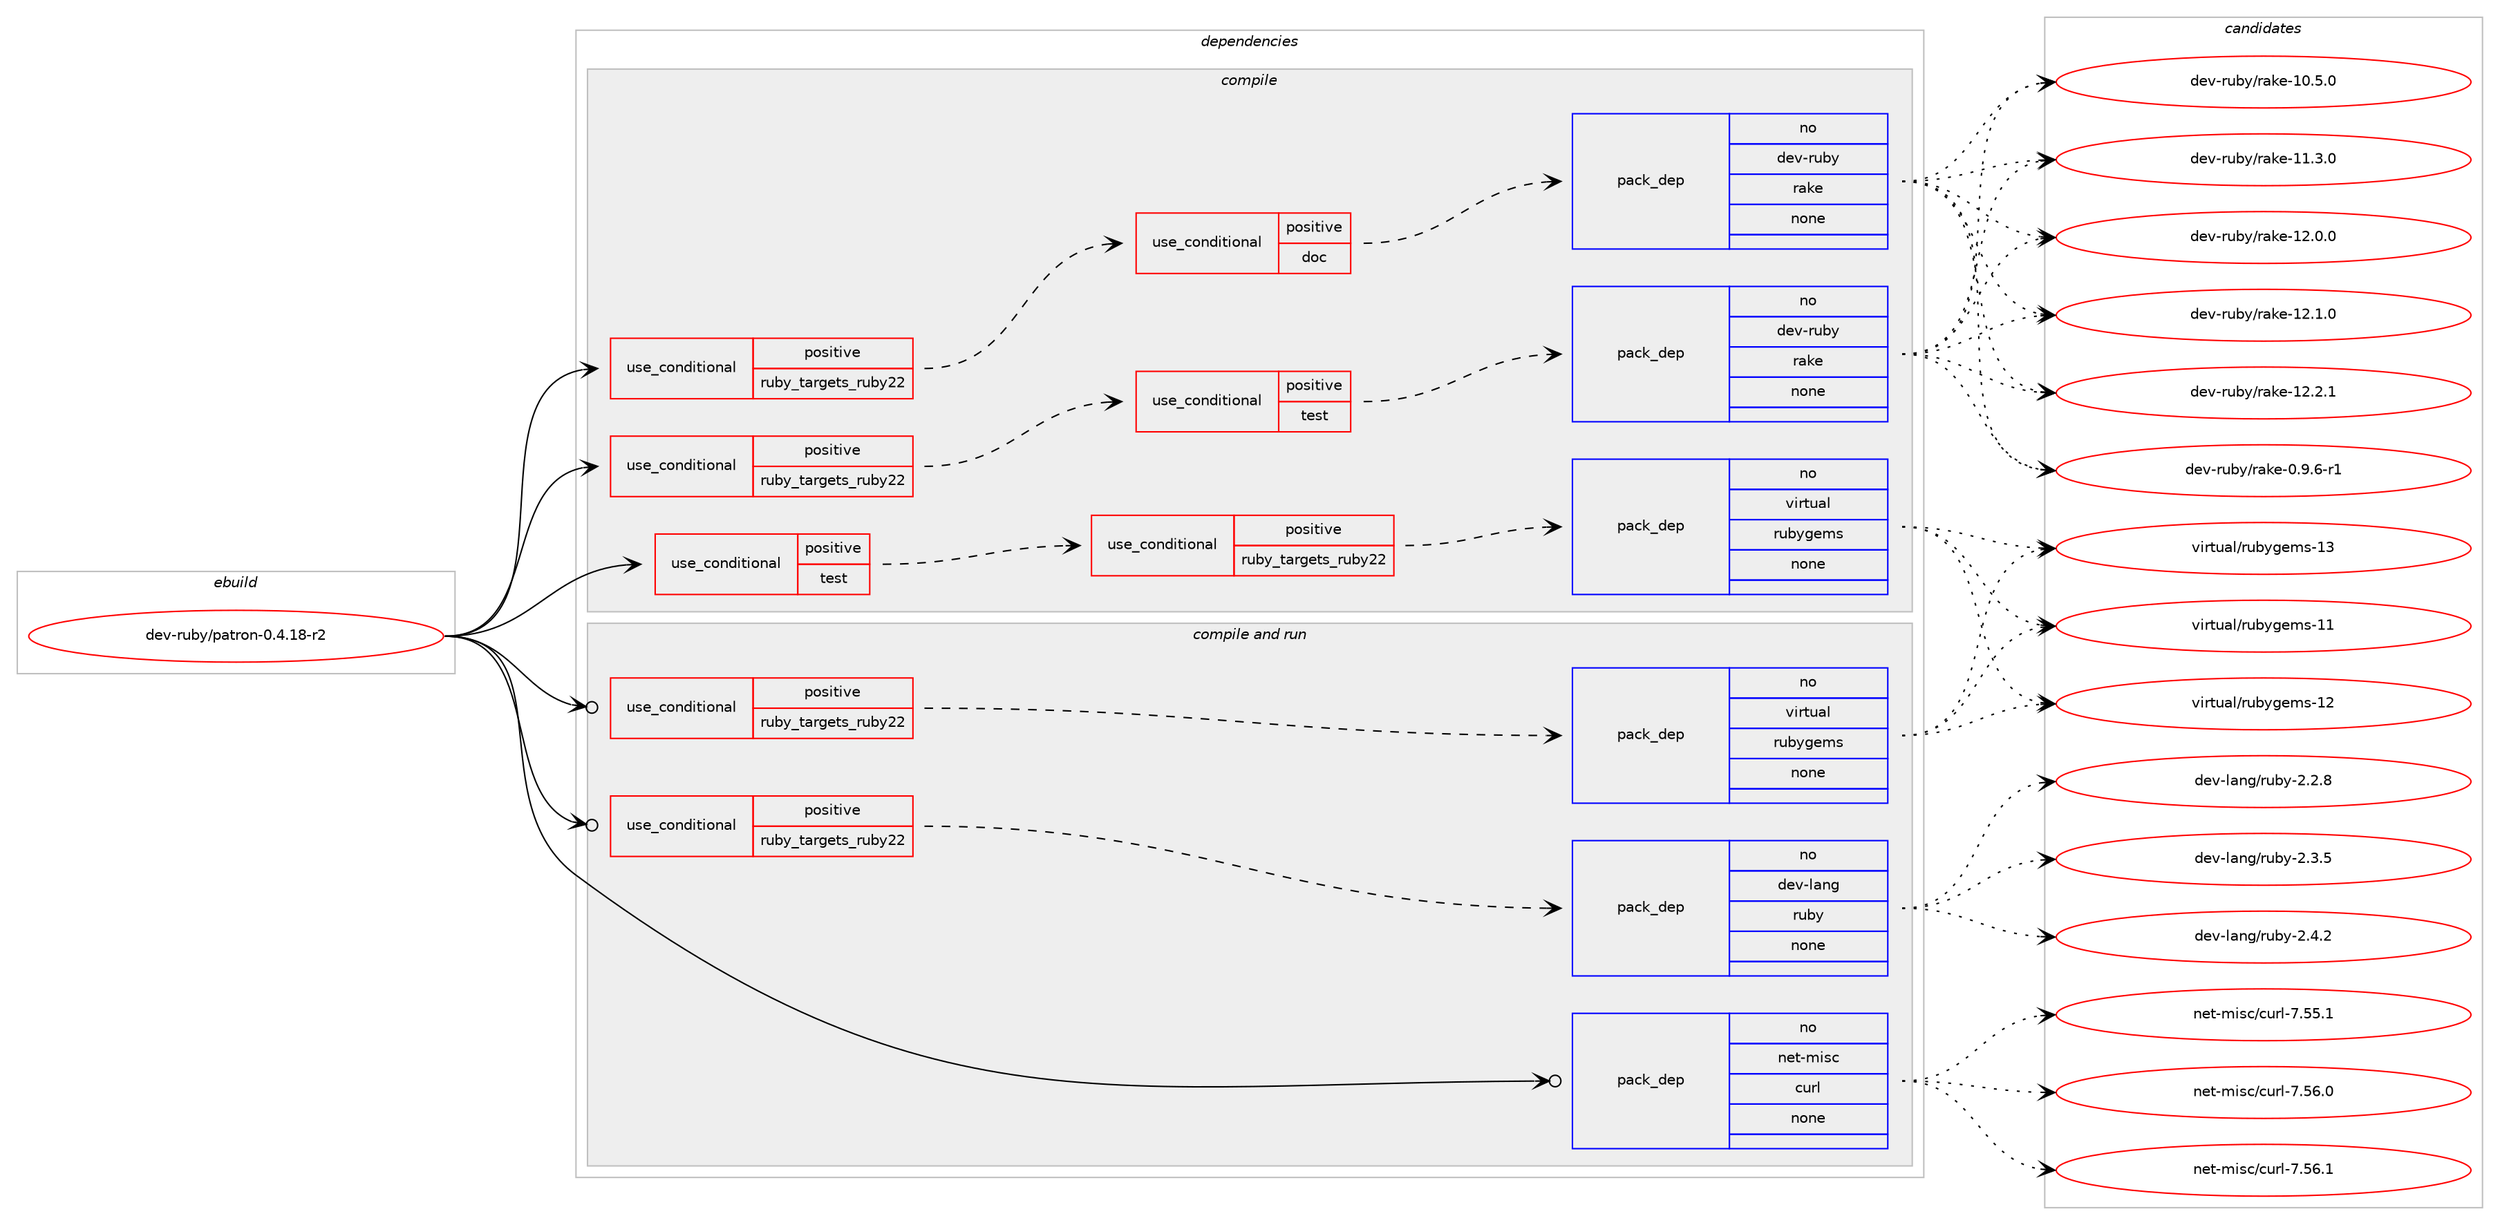 digraph prolog {

# *************
# Graph options
# *************

newrank=true;
concentrate=true;
compound=true;
graph [rankdir=LR,fontname=Helvetica,fontsize=10,ranksep=1.5];#, ranksep=2.5, nodesep=0.2];
edge  [arrowhead=vee];
node  [fontname=Helvetica,fontsize=10];

# **********
# The ebuild
# **********

subgraph cluster_leftcol {
color=gray;
rank=same;
label=<<i>ebuild</i>>;
id [label="dev-ruby/patron-0.4.18-r2", color=red, width=4, href="../dev-ruby/patron-0.4.18-r2.svg"];
}

# ****************
# The dependencies
# ****************

subgraph cluster_midcol {
color=gray;
label=<<i>dependencies</i>>;
subgraph cluster_compile {
fillcolor="#eeeeee";
style=filled;
label=<<i>compile</i>>;
subgraph cond64660 {
dependency253174 [label=<<TABLE BORDER="0" CELLBORDER="1" CELLSPACING="0" CELLPADDING="4"><TR><TD ROWSPAN="3" CELLPADDING="10">use_conditional</TD></TR><TR><TD>positive</TD></TR><TR><TD>ruby_targets_ruby22</TD></TR></TABLE>>, shape=none, color=red];
subgraph cond64661 {
dependency253175 [label=<<TABLE BORDER="0" CELLBORDER="1" CELLSPACING="0" CELLPADDING="4"><TR><TD ROWSPAN="3" CELLPADDING="10">use_conditional</TD></TR><TR><TD>positive</TD></TR><TR><TD>doc</TD></TR></TABLE>>, shape=none, color=red];
subgraph pack184409 {
dependency253176 [label=<<TABLE BORDER="0" CELLBORDER="1" CELLSPACING="0" CELLPADDING="4" WIDTH="220"><TR><TD ROWSPAN="6" CELLPADDING="30">pack_dep</TD></TR><TR><TD WIDTH="110">no</TD></TR><TR><TD>dev-ruby</TD></TR><TR><TD>rake</TD></TR><TR><TD>none</TD></TR><TR><TD></TD></TR></TABLE>>, shape=none, color=blue];
}
dependency253175:e -> dependency253176:w [weight=20,style="dashed",arrowhead="vee"];
}
dependency253174:e -> dependency253175:w [weight=20,style="dashed",arrowhead="vee"];
}
id:e -> dependency253174:w [weight=20,style="solid",arrowhead="vee"];
subgraph cond64662 {
dependency253177 [label=<<TABLE BORDER="0" CELLBORDER="1" CELLSPACING="0" CELLPADDING="4"><TR><TD ROWSPAN="3" CELLPADDING="10">use_conditional</TD></TR><TR><TD>positive</TD></TR><TR><TD>ruby_targets_ruby22</TD></TR></TABLE>>, shape=none, color=red];
subgraph cond64663 {
dependency253178 [label=<<TABLE BORDER="0" CELLBORDER="1" CELLSPACING="0" CELLPADDING="4"><TR><TD ROWSPAN="3" CELLPADDING="10">use_conditional</TD></TR><TR><TD>positive</TD></TR><TR><TD>test</TD></TR></TABLE>>, shape=none, color=red];
subgraph pack184410 {
dependency253179 [label=<<TABLE BORDER="0" CELLBORDER="1" CELLSPACING="0" CELLPADDING="4" WIDTH="220"><TR><TD ROWSPAN="6" CELLPADDING="30">pack_dep</TD></TR><TR><TD WIDTH="110">no</TD></TR><TR><TD>dev-ruby</TD></TR><TR><TD>rake</TD></TR><TR><TD>none</TD></TR><TR><TD></TD></TR></TABLE>>, shape=none, color=blue];
}
dependency253178:e -> dependency253179:w [weight=20,style="dashed",arrowhead="vee"];
}
dependency253177:e -> dependency253178:w [weight=20,style="dashed",arrowhead="vee"];
}
id:e -> dependency253177:w [weight=20,style="solid",arrowhead="vee"];
subgraph cond64664 {
dependency253180 [label=<<TABLE BORDER="0" CELLBORDER="1" CELLSPACING="0" CELLPADDING="4"><TR><TD ROWSPAN="3" CELLPADDING="10">use_conditional</TD></TR><TR><TD>positive</TD></TR><TR><TD>test</TD></TR></TABLE>>, shape=none, color=red];
subgraph cond64665 {
dependency253181 [label=<<TABLE BORDER="0" CELLBORDER="1" CELLSPACING="0" CELLPADDING="4"><TR><TD ROWSPAN="3" CELLPADDING="10">use_conditional</TD></TR><TR><TD>positive</TD></TR><TR><TD>ruby_targets_ruby22</TD></TR></TABLE>>, shape=none, color=red];
subgraph pack184411 {
dependency253182 [label=<<TABLE BORDER="0" CELLBORDER="1" CELLSPACING="0" CELLPADDING="4" WIDTH="220"><TR><TD ROWSPAN="6" CELLPADDING="30">pack_dep</TD></TR><TR><TD WIDTH="110">no</TD></TR><TR><TD>virtual</TD></TR><TR><TD>rubygems</TD></TR><TR><TD>none</TD></TR><TR><TD></TD></TR></TABLE>>, shape=none, color=blue];
}
dependency253181:e -> dependency253182:w [weight=20,style="dashed",arrowhead="vee"];
}
dependency253180:e -> dependency253181:w [weight=20,style="dashed",arrowhead="vee"];
}
id:e -> dependency253180:w [weight=20,style="solid",arrowhead="vee"];
}
subgraph cluster_compileandrun {
fillcolor="#eeeeee";
style=filled;
label=<<i>compile and run</i>>;
subgraph cond64666 {
dependency253183 [label=<<TABLE BORDER="0" CELLBORDER="1" CELLSPACING="0" CELLPADDING="4"><TR><TD ROWSPAN="3" CELLPADDING="10">use_conditional</TD></TR><TR><TD>positive</TD></TR><TR><TD>ruby_targets_ruby22</TD></TR></TABLE>>, shape=none, color=red];
subgraph pack184412 {
dependency253184 [label=<<TABLE BORDER="0" CELLBORDER="1" CELLSPACING="0" CELLPADDING="4" WIDTH="220"><TR><TD ROWSPAN="6" CELLPADDING="30">pack_dep</TD></TR><TR><TD WIDTH="110">no</TD></TR><TR><TD>dev-lang</TD></TR><TR><TD>ruby</TD></TR><TR><TD>none</TD></TR><TR><TD></TD></TR></TABLE>>, shape=none, color=blue];
}
dependency253183:e -> dependency253184:w [weight=20,style="dashed",arrowhead="vee"];
}
id:e -> dependency253183:w [weight=20,style="solid",arrowhead="odotvee"];
subgraph cond64667 {
dependency253185 [label=<<TABLE BORDER="0" CELLBORDER="1" CELLSPACING="0" CELLPADDING="4"><TR><TD ROWSPAN="3" CELLPADDING="10">use_conditional</TD></TR><TR><TD>positive</TD></TR><TR><TD>ruby_targets_ruby22</TD></TR></TABLE>>, shape=none, color=red];
subgraph pack184413 {
dependency253186 [label=<<TABLE BORDER="0" CELLBORDER="1" CELLSPACING="0" CELLPADDING="4" WIDTH="220"><TR><TD ROWSPAN="6" CELLPADDING="30">pack_dep</TD></TR><TR><TD WIDTH="110">no</TD></TR><TR><TD>virtual</TD></TR><TR><TD>rubygems</TD></TR><TR><TD>none</TD></TR><TR><TD></TD></TR></TABLE>>, shape=none, color=blue];
}
dependency253185:e -> dependency253186:w [weight=20,style="dashed",arrowhead="vee"];
}
id:e -> dependency253185:w [weight=20,style="solid",arrowhead="odotvee"];
subgraph pack184414 {
dependency253187 [label=<<TABLE BORDER="0" CELLBORDER="1" CELLSPACING="0" CELLPADDING="4" WIDTH="220"><TR><TD ROWSPAN="6" CELLPADDING="30">pack_dep</TD></TR><TR><TD WIDTH="110">no</TD></TR><TR><TD>net-misc</TD></TR><TR><TD>curl</TD></TR><TR><TD>none</TD></TR><TR><TD></TD></TR></TABLE>>, shape=none, color=blue];
}
id:e -> dependency253187:w [weight=20,style="solid",arrowhead="odotvee"];
}
subgraph cluster_run {
fillcolor="#eeeeee";
style=filled;
label=<<i>run</i>>;
}
}

# **************
# The candidates
# **************

subgraph cluster_choices {
rank=same;
color=gray;
label=<<i>candidates</i>>;

subgraph choice184409 {
color=black;
nodesep=1;
choice100101118451141179812147114971071014548465746544511449 [label="dev-ruby/rake-0.9.6-r1", color=red, width=4,href="../dev-ruby/rake-0.9.6-r1.svg"];
choice1001011184511411798121471149710710145494846534648 [label="dev-ruby/rake-10.5.0", color=red, width=4,href="../dev-ruby/rake-10.5.0.svg"];
choice1001011184511411798121471149710710145494946514648 [label="dev-ruby/rake-11.3.0", color=red, width=4,href="../dev-ruby/rake-11.3.0.svg"];
choice1001011184511411798121471149710710145495046484648 [label="dev-ruby/rake-12.0.0", color=red, width=4,href="../dev-ruby/rake-12.0.0.svg"];
choice1001011184511411798121471149710710145495046494648 [label="dev-ruby/rake-12.1.0", color=red, width=4,href="../dev-ruby/rake-12.1.0.svg"];
choice1001011184511411798121471149710710145495046504649 [label="dev-ruby/rake-12.2.1", color=red, width=4,href="../dev-ruby/rake-12.2.1.svg"];
dependency253176:e -> choice100101118451141179812147114971071014548465746544511449:w [style=dotted,weight="100"];
dependency253176:e -> choice1001011184511411798121471149710710145494846534648:w [style=dotted,weight="100"];
dependency253176:e -> choice1001011184511411798121471149710710145494946514648:w [style=dotted,weight="100"];
dependency253176:e -> choice1001011184511411798121471149710710145495046484648:w [style=dotted,weight="100"];
dependency253176:e -> choice1001011184511411798121471149710710145495046494648:w [style=dotted,weight="100"];
dependency253176:e -> choice1001011184511411798121471149710710145495046504649:w [style=dotted,weight="100"];
}
subgraph choice184410 {
color=black;
nodesep=1;
choice100101118451141179812147114971071014548465746544511449 [label="dev-ruby/rake-0.9.6-r1", color=red, width=4,href="../dev-ruby/rake-0.9.6-r1.svg"];
choice1001011184511411798121471149710710145494846534648 [label="dev-ruby/rake-10.5.0", color=red, width=4,href="../dev-ruby/rake-10.5.0.svg"];
choice1001011184511411798121471149710710145494946514648 [label="dev-ruby/rake-11.3.0", color=red, width=4,href="../dev-ruby/rake-11.3.0.svg"];
choice1001011184511411798121471149710710145495046484648 [label="dev-ruby/rake-12.0.0", color=red, width=4,href="../dev-ruby/rake-12.0.0.svg"];
choice1001011184511411798121471149710710145495046494648 [label="dev-ruby/rake-12.1.0", color=red, width=4,href="../dev-ruby/rake-12.1.0.svg"];
choice1001011184511411798121471149710710145495046504649 [label="dev-ruby/rake-12.2.1", color=red, width=4,href="../dev-ruby/rake-12.2.1.svg"];
dependency253179:e -> choice100101118451141179812147114971071014548465746544511449:w [style=dotted,weight="100"];
dependency253179:e -> choice1001011184511411798121471149710710145494846534648:w [style=dotted,weight="100"];
dependency253179:e -> choice1001011184511411798121471149710710145494946514648:w [style=dotted,weight="100"];
dependency253179:e -> choice1001011184511411798121471149710710145495046484648:w [style=dotted,weight="100"];
dependency253179:e -> choice1001011184511411798121471149710710145495046494648:w [style=dotted,weight="100"];
dependency253179:e -> choice1001011184511411798121471149710710145495046504649:w [style=dotted,weight="100"];
}
subgraph choice184411 {
color=black;
nodesep=1;
choice118105114116117971084711411798121103101109115454949 [label="virtual/rubygems-11", color=red, width=4,href="../virtual/rubygems-11.svg"];
choice118105114116117971084711411798121103101109115454950 [label="virtual/rubygems-12", color=red, width=4,href="../virtual/rubygems-12.svg"];
choice118105114116117971084711411798121103101109115454951 [label="virtual/rubygems-13", color=red, width=4,href="../virtual/rubygems-13.svg"];
dependency253182:e -> choice118105114116117971084711411798121103101109115454949:w [style=dotted,weight="100"];
dependency253182:e -> choice118105114116117971084711411798121103101109115454950:w [style=dotted,weight="100"];
dependency253182:e -> choice118105114116117971084711411798121103101109115454951:w [style=dotted,weight="100"];
}
subgraph choice184412 {
color=black;
nodesep=1;
choice10010111845108971101034711411798121455046504656 [label="dev-lang/ruby-2.2.8", color=red, width=4,href="../dev-lang/ruby-2.2.8.svg"];
choice10010111845108971101034711411798121455046514653 [label="dev-lang/ruby-2.3.5", color=red, width=4,href="../dev-lang/ruby-2.3.5.svg"];
choice10010111845108971101034711411798121455046524650 [label="dev-lang/ruby-2.4.2", color=red, width=4,href="../dev-lang/ruby-2.4.2.svg"];
dependency253184:e -> choice10010111845108971101034711411798121455046504656:w [style=dotted,weight="100"];
dependency253184:e -> choice10010111845108971101034711411798121455046514653:w [style=dotted,weight="100"];
dependency253184:e -> choice10010111845108971101034711411798121455046524650:w [style=dotted,weight="100"];
}
subgraph choice184413 {
color=black;
nodesep=1;
choice118105114116117971084711411798121103101109115454949 [label="virtual/rubygems-11", color=red, width=4,href="../virtual/rubygems-11.svg"];
choice118105114116117971084711411798121103101109115454950 [label="virtual/rubygems-12", color=red, width=4,href="../virtual/rubygems-12.svg"];
choice118105114116117971084711411798121103101109115454951 [label="virtual/rubygems-13", color=red, width=4,href="../virtual/rubygems-13.svg"];
dependency253186:e -> choice118105114116117971084711411798121103101109115454949:w [style=dotted,weight="100"];
dependency253186:e -> choice118105114116117971084711411798121103101109115454950:w [style=dotted,weight="100"];
dependency253186:e -> choice118105114116117971084711411798121103101109115454951:w [style=dotted,weight="100"];
}
subgraph choice184414 {
color=black;
nodesep=1;
choice1101011164510910511599479911711410845554653534649 [label="net-misc/curl-7.55.1", color=red, width=4,href="../net-misc/curl-7.55.1.svg"];
choice1101011164510910511599479911711410845554653544648 [label="net-misc/curl-7.56.0", color=red, width=4,href="../net-misc/curl-7.56.0.svg"];
choice1101011164510910511599479911711410845554653544649 [label="net-misc/curl-7.56.1", color=red, width=4,href="../net-misc/curl-7.56.1.svg"];
dependency253187:e -> choice1101011164510910511599479911711410845554653534649:w [style=dotted,weight="100"];
dependency253187:e -> choice1101011164510910511599479911711410845554653544648:w [style=dotted,weight="100"];
dependency253187:e -> choice1101011164510910511599479911711410845554653544649:w [style=dotted,weight="100"];
}
}

}
